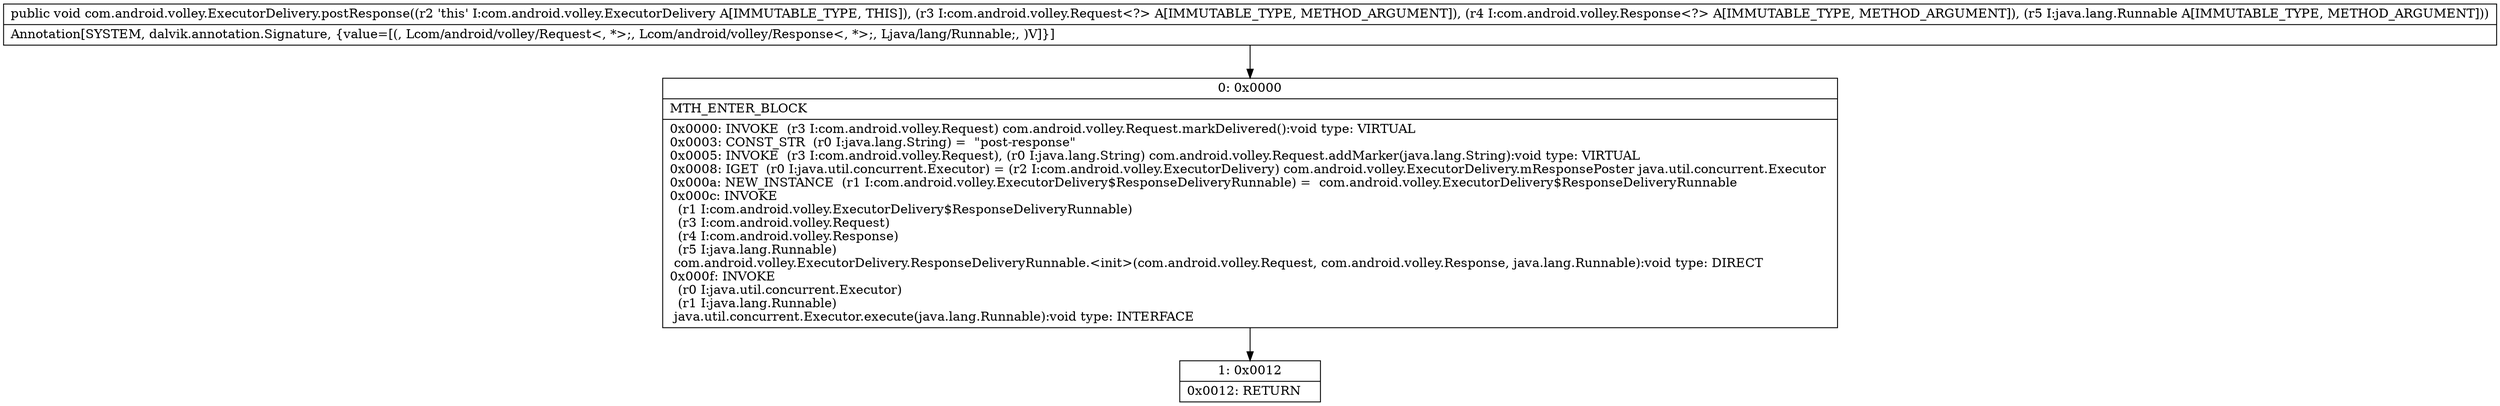 digraph "CFG forcom.android.volley.ExecutorDelivery.postResponse(Lcom\/android\/volley\/Request;Lcom\/android\/volley\/Response;Ljava\/lang\/Runnable;)V" {
Node_0 [shape=record,label="{0\:\ 0x0000|MTH_ENTER_BLOCK\l|0x0000: INVOKE  (r3 I:com.android.volley.Request) com.android.volley.Request.markDelivered():void type: VIRTUAL \l0x0003: CONST_STR  (r0 I:java.lang.String) =  \"post\-response\" \l0x0005: INVOKE  (r3 I:com.android.volley.Request), (r0 I:java.lang.String) com.android.volley.Request.addMarker(java.lang.String):void type: VIRTUAL \l0x0008: IGET  (r0 I:java.util.concurrent.Executor) = (r2 I:com.android.volley.ExecutorDelivery) com.android.volley.ExecutorDelivery.mResponsePoster java.util.concurrent.Executor \l0x000a: NEW_INSTANCE  (r1 I:com.android.volley.ExecutorDelivery$ResponseDeliveryRunnable) =  com.android.volley.ExecutorDelivery$ResponseDeliveryRunnable \l0x000c: INVOKE  \l  (r1 I:com.android.volley.ExecutorDelivery$ResponseDeliveryRunnable)\l  (r3 I:com.android.volley.Request)\l  (r4 I:com.android.volley.Response)\l  (r5 I:java.lang.Runnable)\l com.android.volley.ExecutorDelivery.ResponseDeliveryRunnable.\<init\>(com.android.volley.Request, com.android.volley.Response, java.lang.Runnable):void type: DIRECT \l0x000f: INVOKE  \l  (r0 I:java.util.concurrent.Executor)\l  (r1 I:java.lang.Runnable)\l java.util.concurrent.Executor.execute(java.lang.Runnable):void type: INTERFACE \l}"];
Node_1 [shape=record,label="{1\:\ 0x0012|0x0012: RETURN   \l}"];
MethodNode[shape=record,label="{public void com.android.volley.ExecutorDelivery.postResponse((r2 'this' I:com.android.volley.ExecutorDelivery A[IMMUTABLE_TYPE, THIS]), (r3 I:com.android.volley.Request\<?\> A[IMMUTABLE_TYPE, METHOD_ARGUMENT]), (r4 I:com.android.volley.Response\<?\> A[IMMUTABLE_TYPE, METHOD_ARGUMENT]), (r5 I:java.lang.Runnable A[IMMUTABLE_TYPE, METHOD_ARGUMENT]))  | Annotation[SYSTEM, dalvik.annotation.Signature, \{value=[(, Lcom\/android\/volley\/Request\<, *\>;, Lcom\/android\/volley\/Response\<, *\>;, Ljava\/lang\/Runnable;, )V]\}]\l}"];
MethodNode -> Node_0;
Node_0 -> Node_1;
}

